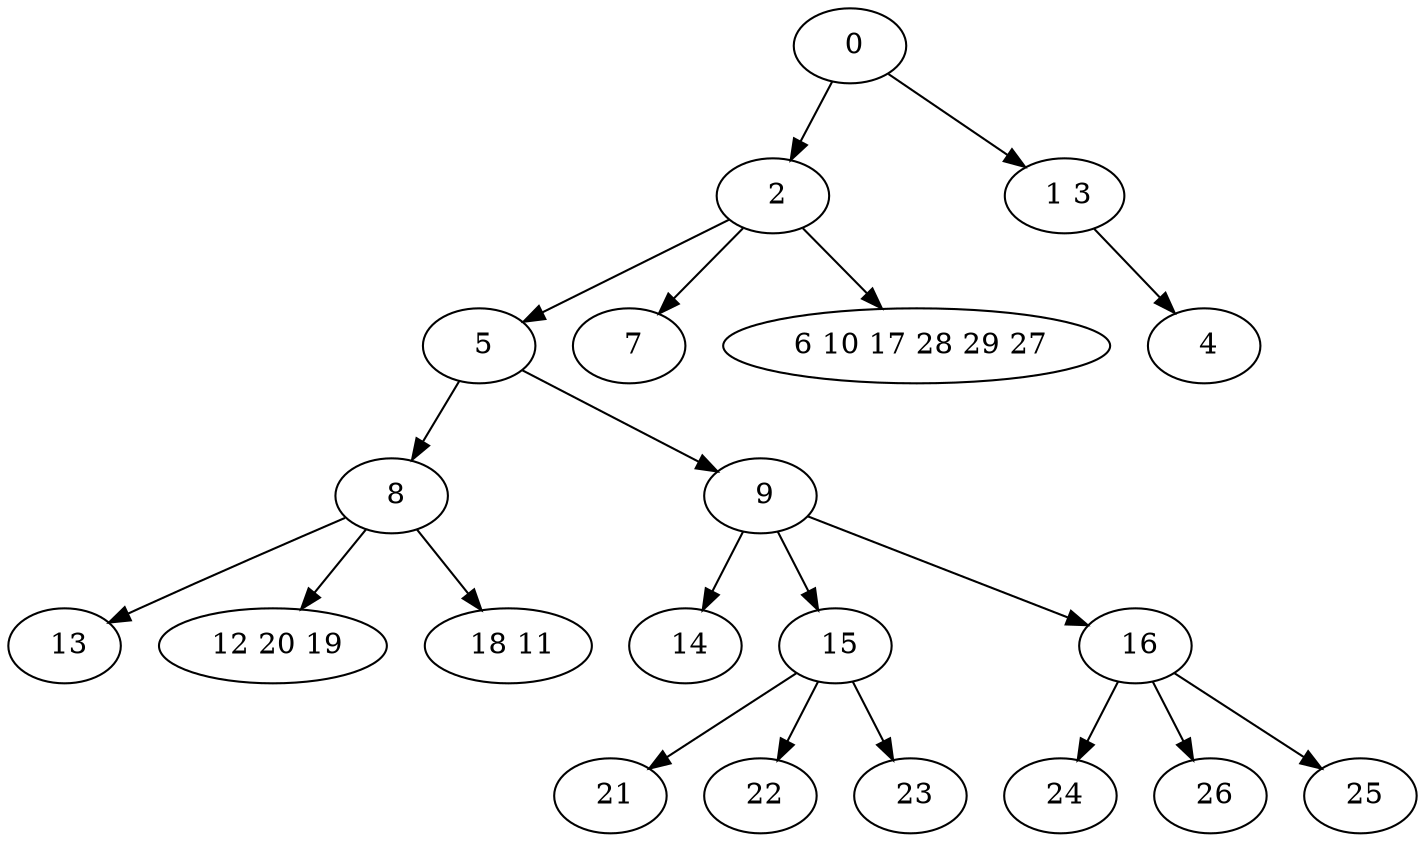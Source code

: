 digraph mytree {
" 0" -> " 2";
" 0" -> " 1 3";
" 2" -> " 5";
" 2" -> " 7";
" 2" -> " 6 10 17 28 29 27";
" 1 3" -> " 4";
" 5" -> " 8";
" 5" -> " 9";
" 7";
" 6 10 17 28 29 27";
" 8" -> " 13";
" 8" -> " 12 20 19";
" 8" -> " 18 11";
" 9" -> " 14";
" 9" -> " 15";
" 9" -> " 16";
" 13";
" 12 20 19";
" 18 11";
" 14";
" 15" -> " 21";
" 15" -> " 22";
" 15" -> " 23";
" 16" -> " 24";
" 16" -> " 26";
" 16" -> " 25";
" 21";
" 22";
" 23";
" 24";
" 26";
" 4";
" 25";
}
